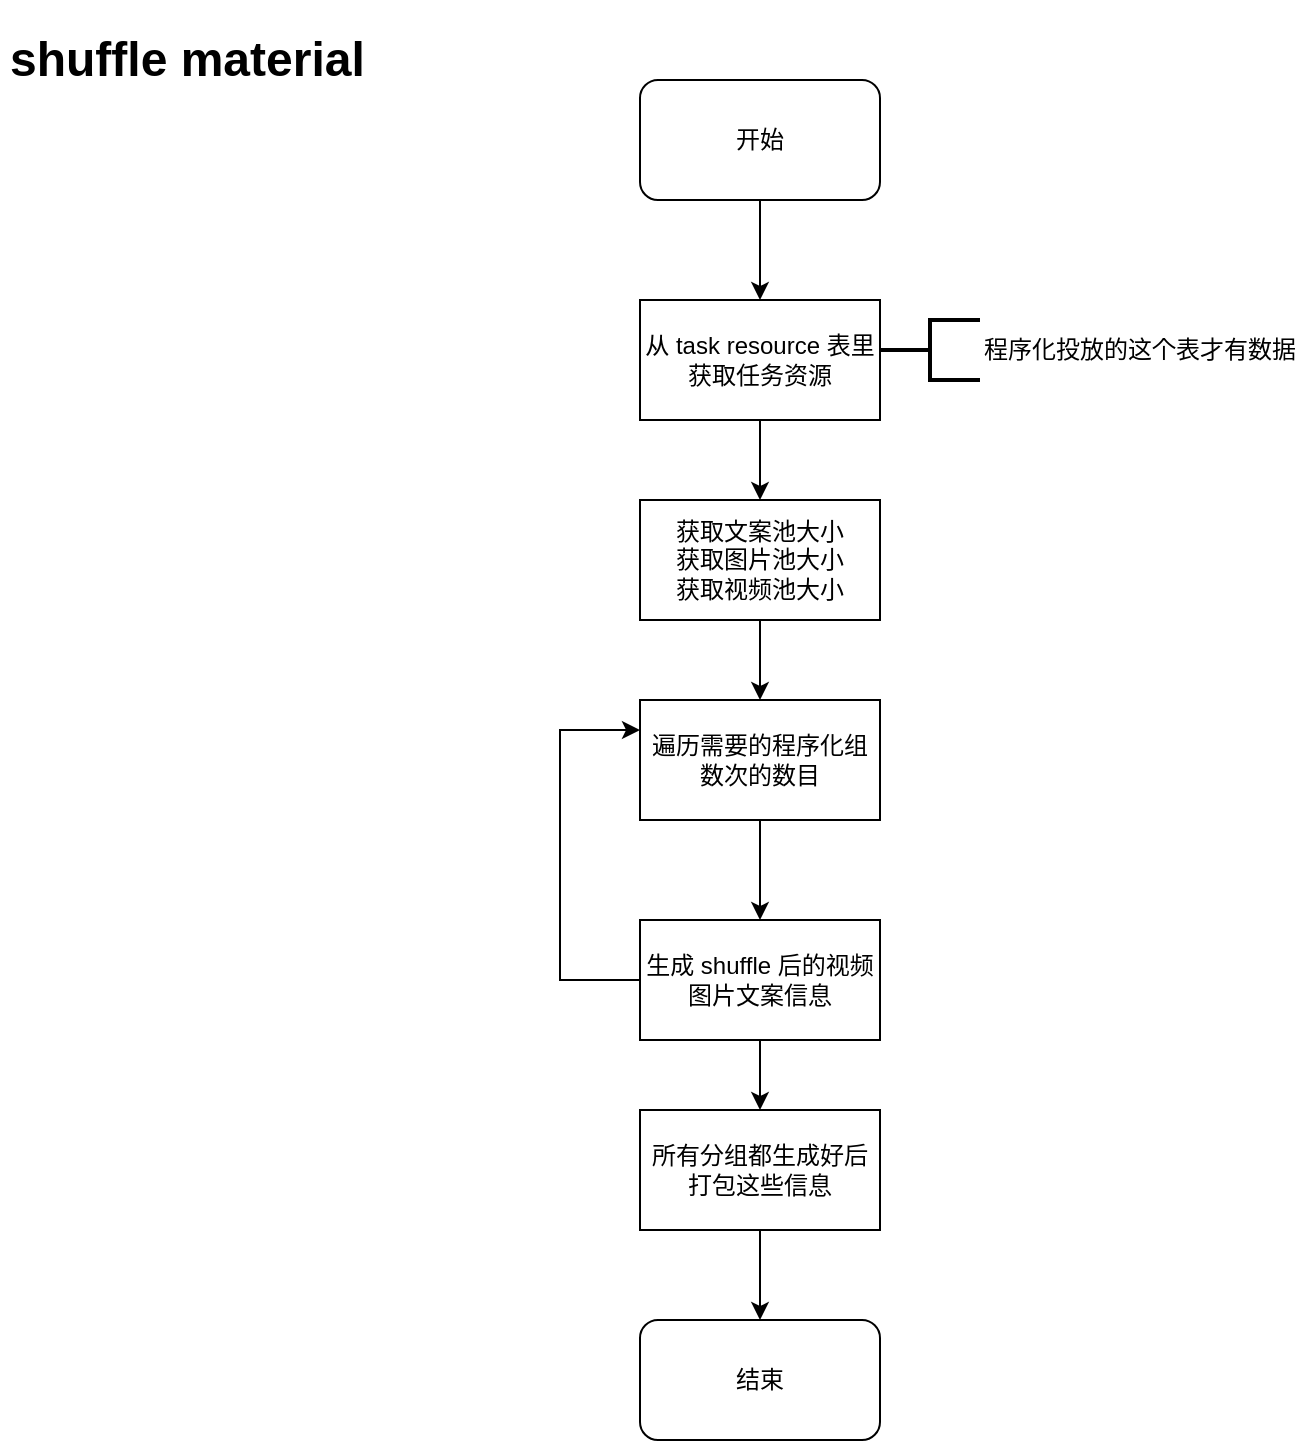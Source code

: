 <mxfile version="14.1.8" type="device"><diagram id="7PzPlGjM3PjeUEbMPaN5" name="第 1 页"><mxGraphModel dx="915" dy="655" grid="1" gridSize="10" guides="1" tooltips="1" connect="1" arrows="1" fold="1" page="1" pageScale="1" pageWidth="827" pageHeight="1169" math="0" shadow="0"><root><mxCell id="0"/><mxCell id="1" parent="0"/><mxCell id="Rp_qAswraOhaSnZHGoCx-1" value="&lt;h1&gt;shuffle material&lt;/h1&gt;" style="text;html=1;strokeColor=none;fillColor=none;spacing=5;spacingTop=-20;whiteSpace=wrap;overflow=hidden;rounded=0;" vertex="1" parent="1"><mxGeometry y="10" width="190" height="40" as="geometry"/></mxCell><mxCell id="Rp_qAswraOhaSnZHGoCx-6" style="edgeStyle=orthogonalEdgeStyle;rounded=0;orthogonalLoop=1;jettySize=auto;html=1;entryX=0.5;entryY=0;entryDx=0;entryDy=0;" edge="1" parent="1" source="Rp_qAswraOhaSnZHGoCx-2" target="Rp_qAswraOhaSnZHGoCx-5"><mxGeometry relative="1" as="geometry"/></mxCell><mxCell id="Rp_qAswraOhaSnZHGoCx-2" value="开始" style="rounded=1;whiteSpace=wrap;html=1;" vertex="1" parent="1"><mxGeometry x="320" y="40" width="120" height="60" as="geometry"/></mxCell><mxCell id="Rp_qAswraOhaSnZHGoCx-11" style="edgeStyle=orthogonalEdgeStyle;rounded=0;orthogonalLoop=1;jettySize=auto;html=1;entryX=0.5;entryY=0;entryDx=0;entryDy=0;" edge="1" parent="1" source="Rp_qAswraOhaSnZHGoCx-5" target="Rp_qAswraOhaSnZHGoCx-8"><mxGeometry relative="1" as="geometry"/></mxCell><mxCell id="Rp_qAswraOhaSnZHGoCx-5" value="从 task resource 表里获取任务资源" style="rounded=0;whiteSpace=wrap;html=1;" vertex="1" parent="1"><mxGeometry x="320" y="150" width="120" height="60" as="geometry"/></mxCell><mxCell id="Rp_qAswraOhaSnZHGoCx-7" value="程序化投放的这个表才有数据" style="strokeWidth=2;html=1;shape=mxgraph.flowchart.annotation_2;align=left;labelPosition=right;pointerEvents=1;" vertex="1" parent="1"><mxGeometry x="440" y="160" width="50" height="30" as="geometry"/></mxCell><mxCell id="Rp_qAswraOhaSnZHGoCx-12" style="edgeStyle=orthogonalEdgeStyle;rounded=0;orthogonalLoop=1;jettySize=auto;html=1;" edge="1" parent="1" source="Rp_qAswraOhaSnZHGoCx-8" target="Rp_qAswraOhaSnZHGoCx-9"><mxGeometry relative="1" as="geometry"/></mxCell><mxCell id="Rp_qAswraOhaSnZHGoCx-8" value="获取文案池大小&lt;br&gt;获取图片池大小&lt;br&gt;获取视频池大小" style="rounded=0;whiteSpace=wrap;html=1;" vertex="1" parent="1"><mxGeometry x="320" y="250" width="120" height="60" as="geometry"/></mxCell><mxCell id="Rp_qAswraOhaSnZHGoCx-13" style="edgeStyle=orthogonalEdgeStyle;rounded=0;orthogonalLoop=1;jettySize=auto;html=1;entryX=0.5;entryY=0;entryDx=0;entryDy=0;" edge="1" parent="1" source="Rp_qAswraOhaSnZHGoCx-9" target="Rp_qAswraOhaSnZHGoCx-10"><mxGeometry relative="1" as="geometry"/></mxCell><mxCell id="Rp_qAswraOhaSnZHGoCx-9" value="遍历需要的程序化组数次的数目" style="rounded=0;whiteSpace=wrap;html=1;" vertex="1" parent="1"><mxGeometry x="320" y="350" width="120" height="60" as="geometry"/></mxCell><mxCell id="Rp_qAswraOhaSnZHGoCx-14" style="edgeStyle=orthogonalEdgeStyle;rounded=0;orthogonalLoop=1;jettySize=auto;html=1;entryX=0;entryY=0.25;entryDx=0;entryDy=0;" edge="1" parent="1" source="Rp_qAswraOhaSnZHGoCx-10" target="Rp_qAswraOhaSnZHGoCx-9"><mxGeometry relative="1" as="geometry"><Array as="points"><mxPoint x="280" y="490"/><mxPoint x="280" y="365"/></Array></mxGeometry></mxCell><mxCell id="Rp_qAswraOhaSnZHGoCx-16" style="edgeStyle=orthogonalEdgeStyle;rounded=0;orthogonalLoop=1;jettySize=auto;html=1;entryX=0.5;entryY=0;entryDx=0;entryDy=0;" edge="1" parent="1" source="Rp_qAswraOhaSnZHGoCx-10" target="Rp_qAswraOhaSnZHGoCx-15"><mxGeometry relative="1" as="geometry"/></mxCell><mxCell id="Rp_qAswraOhaSnZHGoCx-10" value="生成 shuffle 后的视频图片文案信息" style="rounded=0;whiteSpace=wrap;html=1;" vertex="1" parent="1"><mxGeometry x="320" y="460" width="120" height="60" as="geometry"/></mxCell><mxCell id="Rp_qAswraOhaSnZHGoCx-18" style="edgeStyle=orthogonalEdgeStyle;rounded=0;orthogonalLoop=1;jettySize=auto;html=1;entryX=0.5;entryY=0;entryDx=0;entryDy=0;" edge="1" parent="1" source="Rp_qAswraOhaSnZHGoCx-15" target="Rp_qAswraOhaSnZHGoCx-17"><mxGeometry relative="1" as="geometry"/></mxCell><mxCell id="Rp_qAswraOhaSnZHGoCx-15" value="所有分组都生成好后打包这些信息" style="rounded=0;whiteSpace=wrap;html=1;" vertex="1" parent="1"><mxGeometry x="320" y="555" width="120" height="60" as="geometry"/></mxCell><mxCell id="Rp_qAswraOhaSnZHGoCx-17" value="结束" style="rounded=1;whiteSpace=wrap;html=1;" vertex="1" parent="1"><mxGeometry x="320" y="660" width="120" height="60" as="geometry"/></mxCell></root></mxGraphModel></diagram></mxfile>
